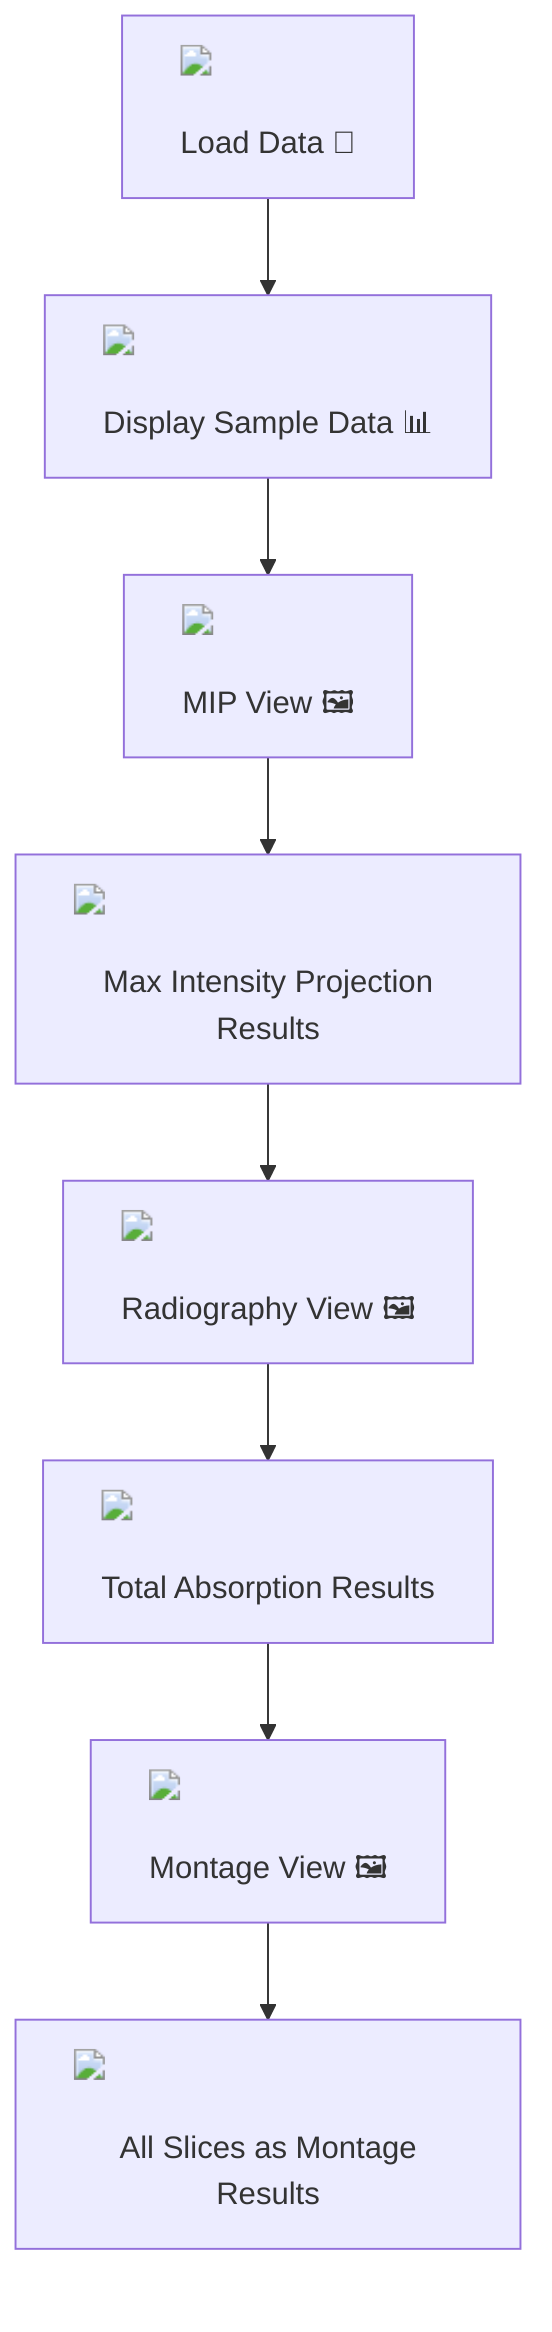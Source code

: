 graph TD;
    A["<img src='icons/file.svg'/> <br/> Load Data 📂"] --> B["<img src='table.svg'/> <br/> Display Sample Data 📊"];
    B --> C["<img src='icons/image.svg'/> <br/> MIP View 🖼️"];
    C --> D["<img src='dummy_plots/hist_template.svg'/> <br/> Max Intensity Projection Results"];
    D --> E["<img src='icons/image.svg'/> <br/> Radiography View 🖼️"];
    E --> F["<img src='dummy_plots/lineplot_template.svg'/> <br/> Total Absorption Results"];
    F --> G["<img src='icons/image.svg'/> <br/> Montage View 🖼️"];
    G --> H["<img src='dummy_plots/barplot_template.svg'/> <br/> All Slices as Montage Results"];